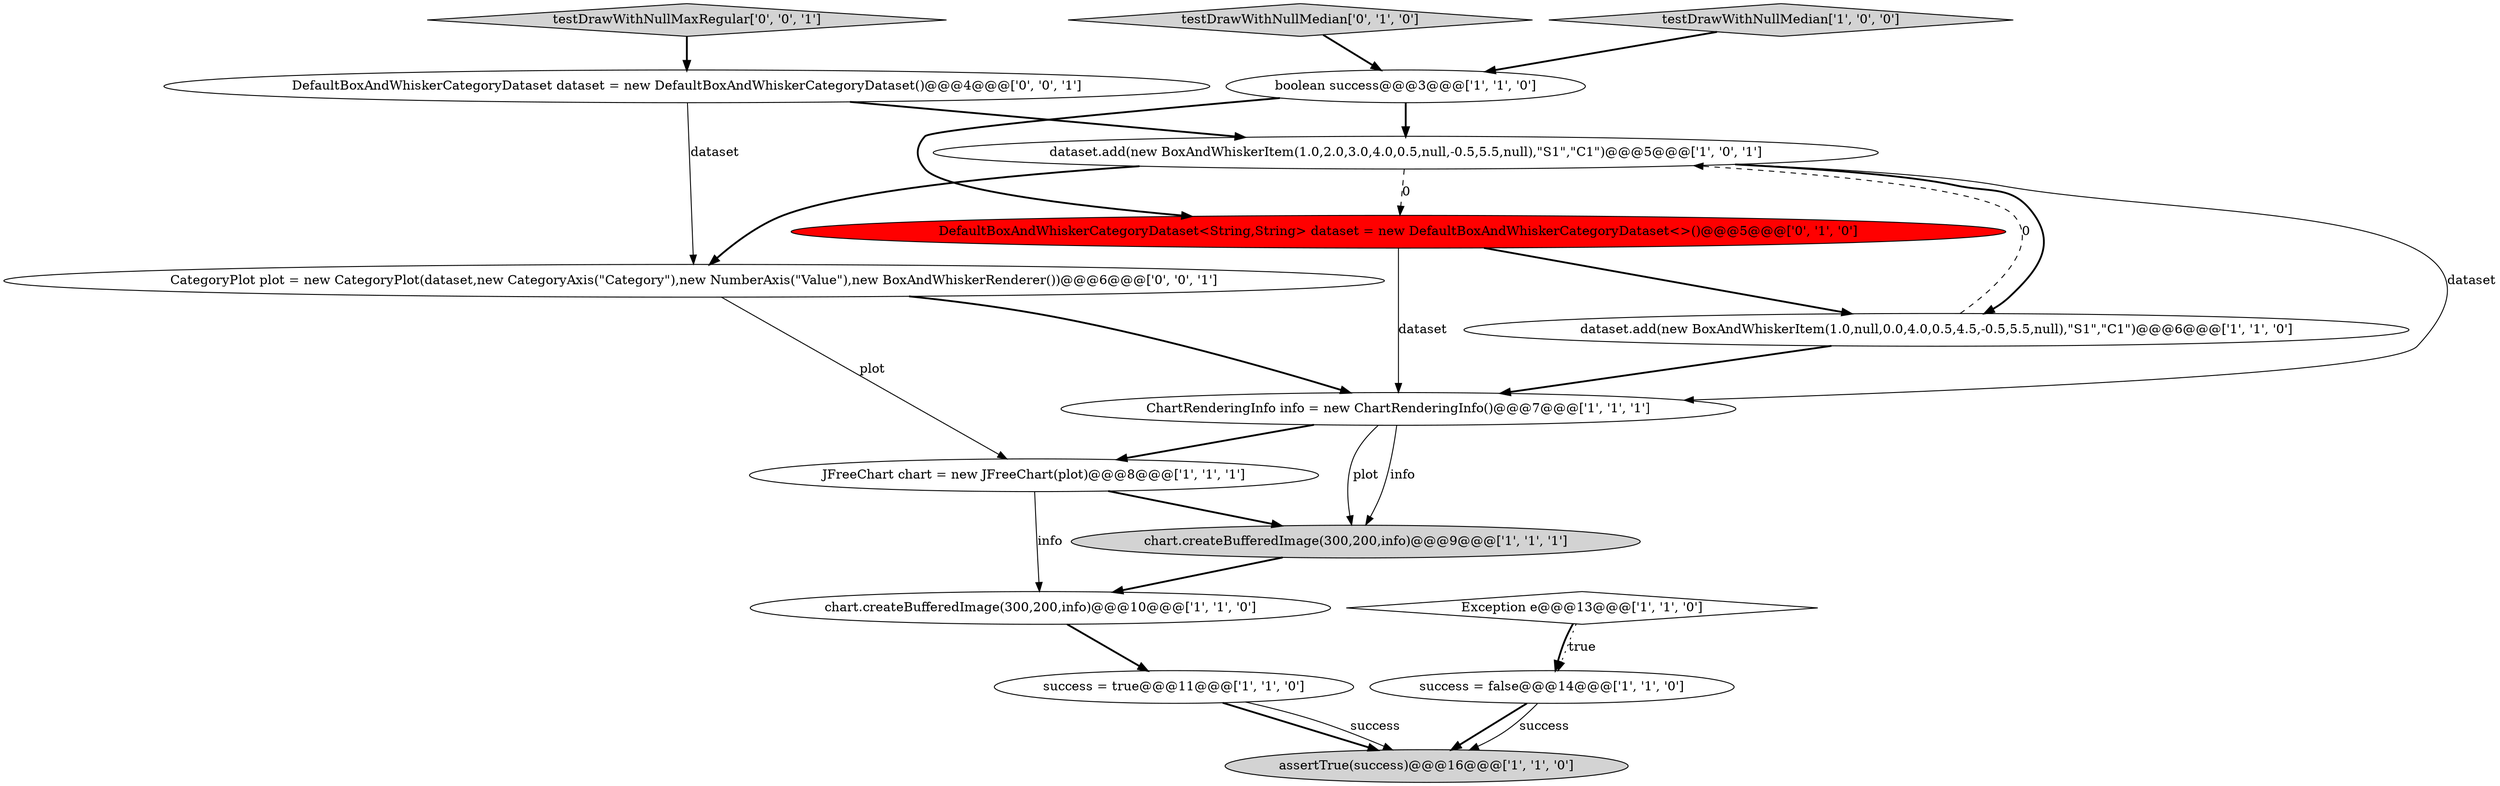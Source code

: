 digraph {
1 [style = filled, label = "testDrawWithNullMedian['1', '0', '0']", fillcolor = lightgray, shape = diamond image = "AAA0AAABBB1BBB"];
8 [style = filled, label = "dataset.add(new BoxAndWhiskerItem(1.0,2.0,3.0,4.0,0.5,null,-0.5,5.5,null),\"S1\",\"C1\")@@@5@@@['1', '0', '1']", fillcolor = white, shape = ellipse image = "AAA0AAABBB1BBB"];
15 [style = filled, label = "DefaultBoxAndWhiskerCategoryDataset dataset = new DefaultBoxAndWhiskerCategoryDataset()@@@4@@@['0', '0', '1']", fillcolor = white, shape = ellipse image = "AAA0AAABBB3BBB"];
4 [style = filled, label = "success = true@@@11@@@['1', '1', '0']", fillcolor = white, shape = ellipse image = "AAA0AAABBB1BBB"];
16 [style = filled, label = "testDrawWithNullMaxRegular['0', '0', '1']", fillcolor = lightgray, shape = diamond image = "AAA0AAABBB3BBB"];
10 [style = filled, label = "chart.createBufferedImage(300,200,info)@@@9@@@['1', '1', '1']", fillcolor = lightgray, shape = ellipse image = "AAA0AAABBB1BBB"];
7 [style = filled, label = "chart.createBufferedImage(300,200,info)@@@10@@@['1', '1', '0']", fillcolor = white, shape = ellipse image = "AAA0AAABBB1BBB"];
5 [style = filled, label = "JFreeChart chart = new JFreeChart(plot)@@@8@@@['1', '1', '1']", fillcolor = white, shape = ellipse image = "AAA0AAABBB1BBB"];
9 [style = filled, label = "ChartRenderingInfo info = new ChartRenderingInfo()@@@7@@@['1', '1', '1']", fillcolor = white, shape = ellipse image = "AAA0AAABBB1BBB"];
14 [style = filled, label = "CategoryPlot plot = new CategoryPlot(dataset,new CategoryAxis(\"Category\"),new NumberAxis(\"Value\"),new BoxAndWhiskerRenderer())@@@6@@@['0', '0', '1']", fillcolor = white, shape = ellipse image = "AAA0AAABBB3BBB"];
11 [style = filled, label = "success = false@@@14@@@['1', '1', '0']", fillcolor = white, shape = ellipse image = "AAA0AAABBB1BBB"];
13 [style = filled, label = "testDrawWithNullMedian['0', '1', '0']", fillcolor = lightgray, shape = diamond image = "AAA0AAABBB2BBB"];
3 [style = filled, label = "boolean success@@@3@@@['1', '1', '0']", fillcolor = white, shape = ellipse image = "AAA0AAABBB1BBB"];
6 [style = filled, label = "dataset.add(new BoxAndWhiskerItem(1.0,null,0.0,4.0,0.5,4.5,-0.5,5.5,null),\"S1\",\"C1\")@@@6@@@['1', '1', '0']", fillcolor = white, shape = ellipse image = "AAA0AAABBB1BBB"];
0 [style = filled, label = "Exception e@@@13@@@['1', '1', '0']", fillcolor = white, shape = diamond image = "AAA0AAABBB1BBB"];
2 [style = filled, label = "assertTrue(success)@@@16@@@['1', '1', '0']", fillcolor = lightgray, shape = ellipse image = "AAA0AAABBB1BBB"];
12 [style = filled, label = "DefaultBoxAndWhiskerCategoryDataset<String,String> dataset = new DefaultBoxAndWhiskerCategoryDataset<>()@@@5@@@['0', '1', '0']", fillcolor = red, shape = ellipse image = "AAA1AAABBB2BBB"];
5->10 [style = bold, label=""];
16->15 [style = bold, label=""];
6->8 [style = dashed, label="0"];
12->9 [style = solid, label="dataset"];
14->5 [style = solid, label="plot"];
1->3 [style = bold, label=""];
8->9 [style = solid, label="dataset"];
8->14 [style = bold, label=""];
0->11 [style = bold, label=""];
8->12 [style = dashed, label="0"];
8->6 [style = bold, label=""];
4->2 [style = bold, label=""];
7->4 [style = bold, label=""];
3->12 [style = bold, label=""];
12->6 [style = bold, label=""];
10->7 [style = bold, label=""];
11->2 [style = bold, label=""];
15->14 [style = solid, label="dataset"];
11->2 [style = solid, label="success"];
13->3 [style = bold, label=""];
3->8 [style = bold, label=""];
9->10 [style = solid, label="info"];
9->5 [style = bold, label=""];
14->9 [style = bold, label=""];
6->9 [style = bold, label=""];
9->10 [style = solid, label="plot"];
0->11 [style = dotted, label="true"];
15->8 [style = bold, label=""];
4->2 [style = solid, label="success"];
5->7 [style = solid, label="info"];
}
